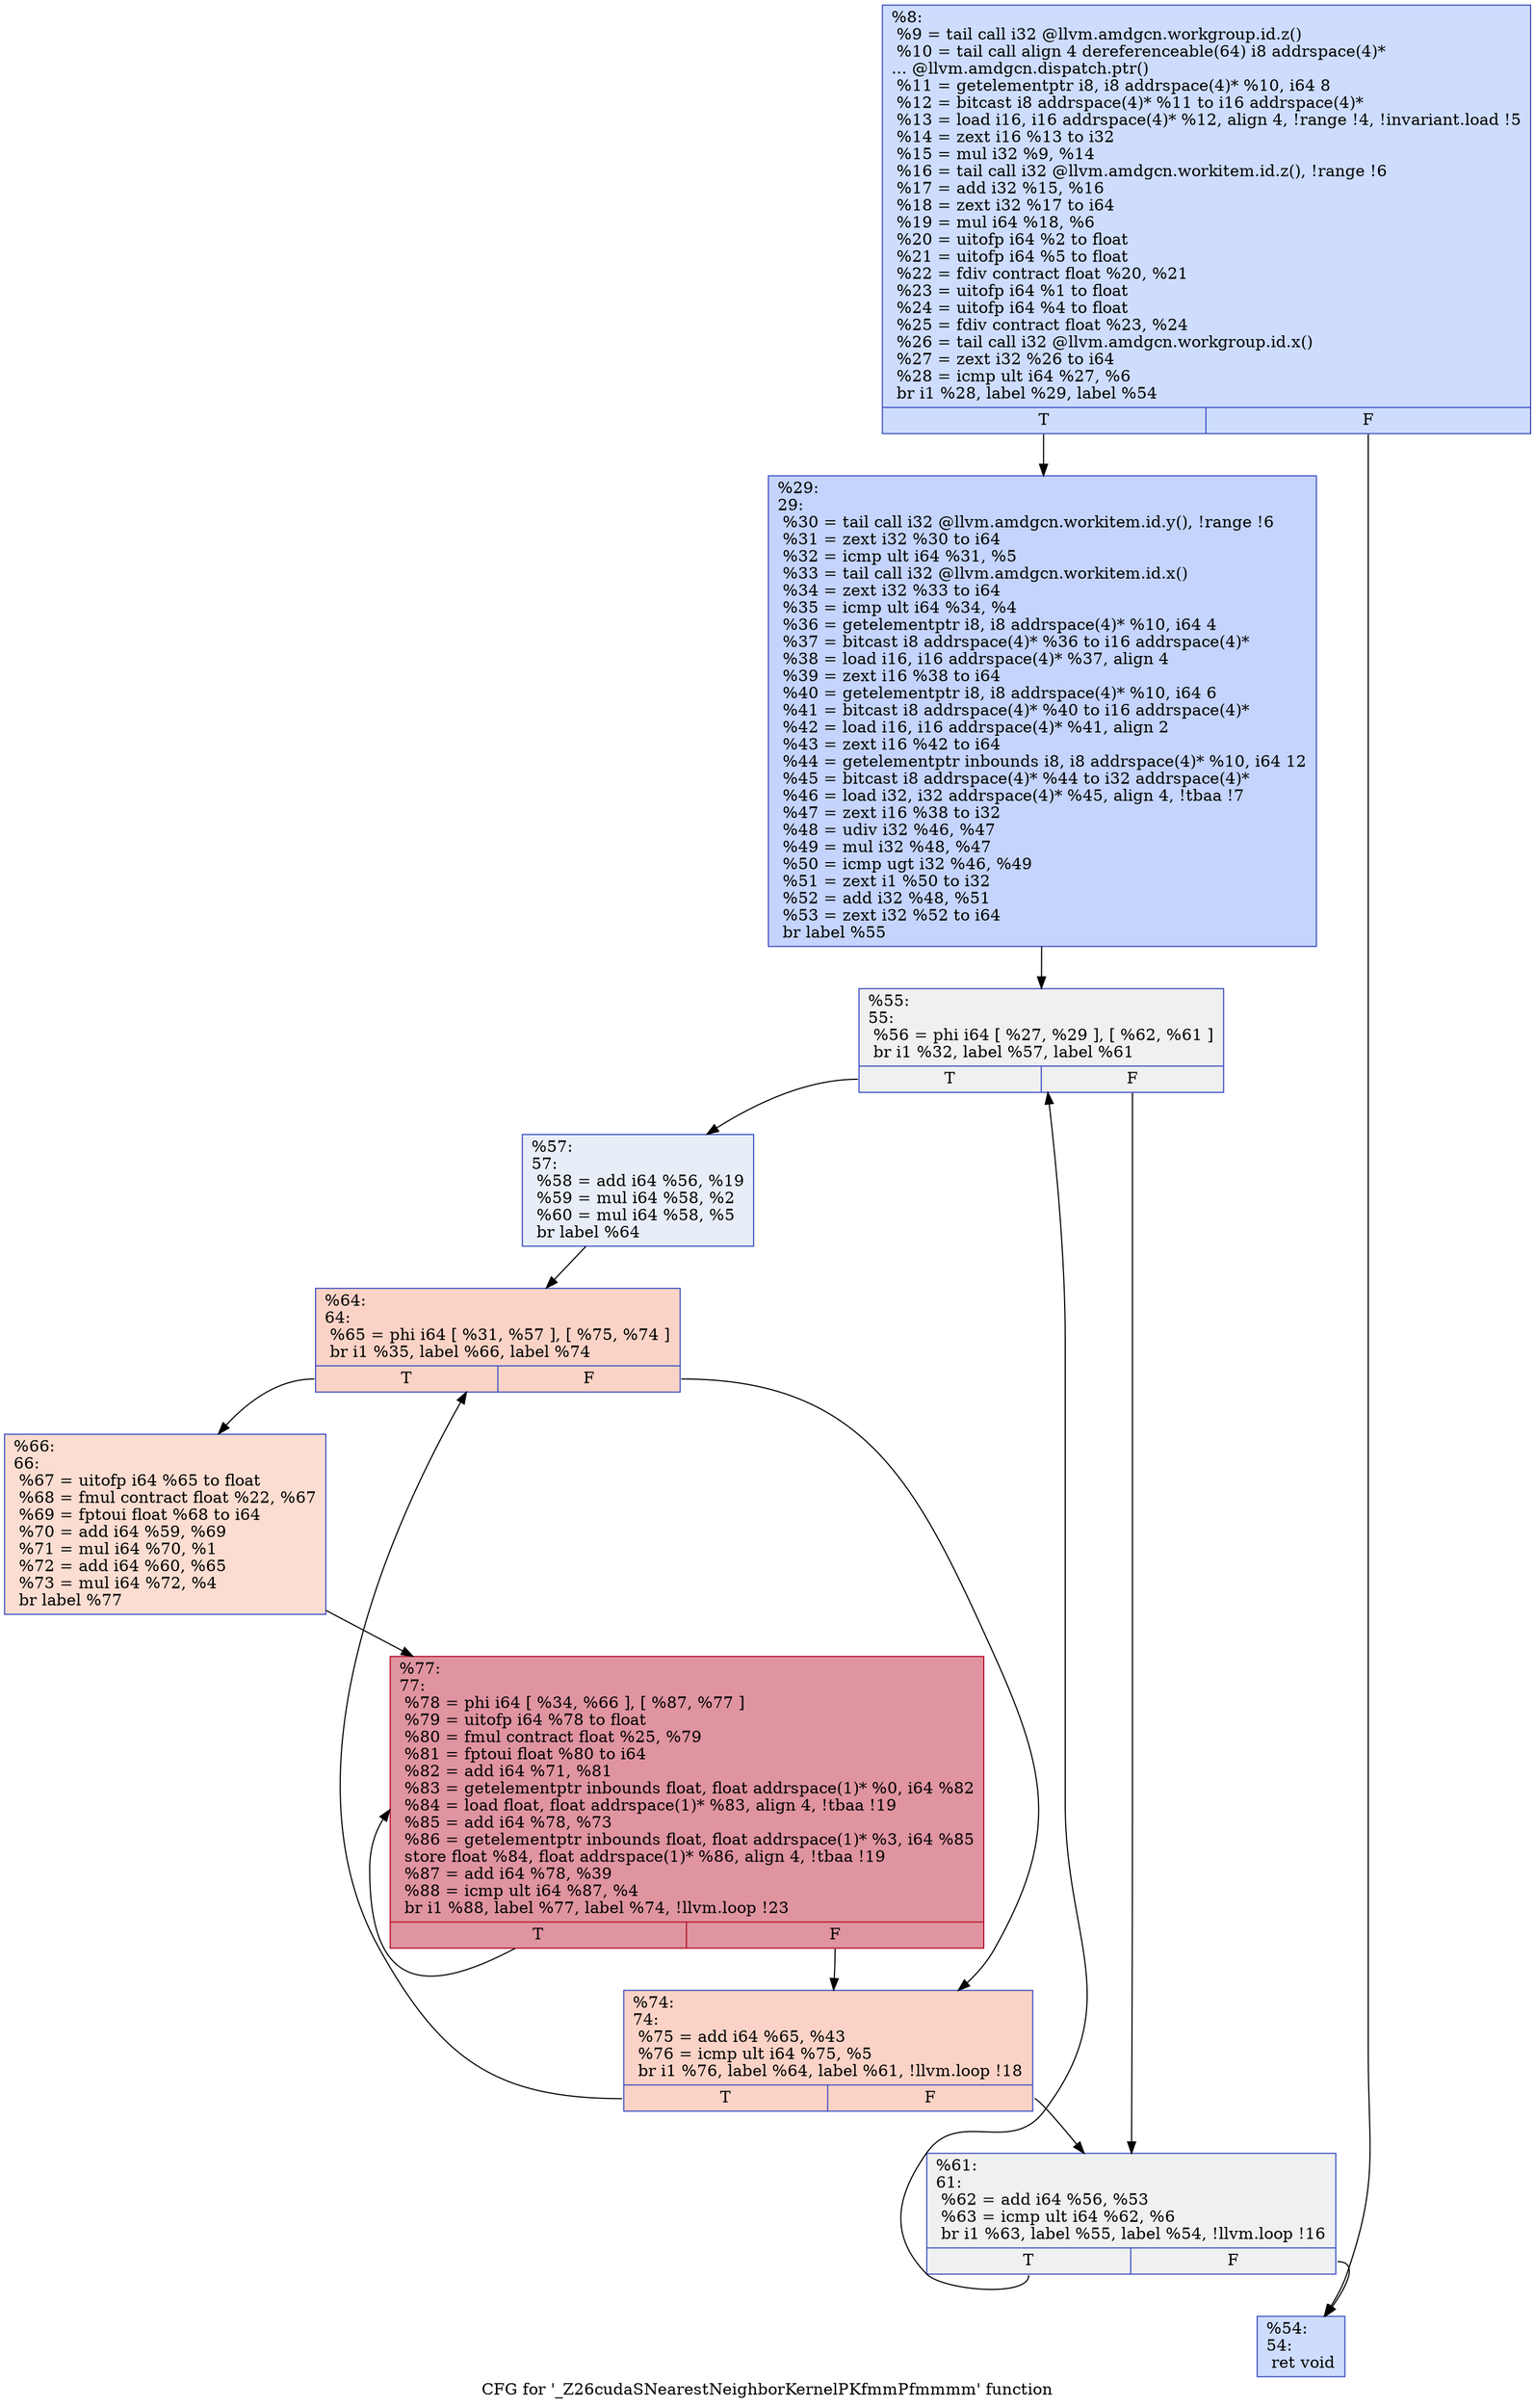digraph "CFG for '_Z26cudaSNearestNeighborKernelPKfmmPfmmmm' function" {
	label="CFG for '_Z26cudaSNearestNeighborKernelPKfmmPfmmmm' function";

	Node0x46f7fc0 [shape=record,color="#3d50c3ff", style=filled, fillcolor="#8fb1fe70",label="{%8:\l  %9 = tail call i32 @llvm.amdgcn.workgroup.id.z()\l  %10 = tail call align 4 dereferenceable(64) i8 addrspace(4)*\l... @llvm.amdgcn.dispatch.ptr()\l  %11 = getelementptr i8, i8 addrspace(4)* %10, i64 8\l  %12 = bitcast i8 addrspace(4)* %11 to i16 addrspace(4)*\l  %13 = load i16, i16 addrspace(4)* %12, align 4, !range !4, !invariant.load !5\l  %14 = zext i16 %13 to i32\l  %15 = mul i32 %9, %14\l  %16 = tail call i32 @llvm.amdgcn.workitem.id.z(), !range !6\l  %17 = add i32 %15, %16\l  %18 = zext i32 %17 to i64\l  %19 = mul i64 %18, %6\l  %20 = uitofp i64 %2 to float\l  %21 = uitofp i64 %5 to float\l  %22 = fdiv contract float %20, %21\l  %23 = uitofp i64 %1 to float\l  %24 = uitofp i64 %4 to float\l  %25 = fdiv contract float %23, %24\l  %26 = tail call i32 @llvm.amdgcn.workgroup.id.x()\l  %27 = zext i32 %26 to i64\l  %28 = icmp ult i64 %27, %6\l  br i1 %28, label %29, label %54\l|{<s0>T|<s1>F}}"];
	Node0x46f7fc0:s0 -> Node0x46fa560;
	Node0x46f7fc0:s1 -> Node0x46fa5f0;
	Node0x46fa560 [shape=record,color="#3d50c3ff", style=filled, fillcolor="#7a9df870",label="{%29:\l29:                                               \l  %30 = tail call i32 @llvm.amdgcn.workitem.id.y(), !range !6\l  %31 = zext i32 %30 to i64\l  %32 = icmp ult i64 %31, %5\l  %33 = tail call i32 @llvm.amdgcn.workitem.id.x()\l  %34 = zext i32 %33 to i64\l  %35 = icmp ult i64 %34, %4\l  %36 = getelementptr i8, i8 addrspace(4)* %10, i64 4\l  %37 = bitcast i8 addrspace(4)* %36 to i16 addrspace(4)*\l  %38 = load i16, i16 addrspace(4)* %37, align 4\l  %39 = zext i16 %38 to i64\l  %40 = getelementptr i8, i8 addrspace(4)* %10, i64 6\l  %41 = bitcast i8 addrspace(4)* %40 to i16 addrspace(4)*\l  %42 = load i16, i16 addrspace(4)* %41, align 2\l  %43 = zext i16 %42 to i64\l  %44 = getelementptr inbounds i8, i8 addrspace(4)* %10, i64 12\l  %45 = bitcast i8 addrspace(4)* %44 to i32 addrspace(4)*\l  %46 = load i32, i32 addrspace(4)* %45, align 4, !tbaa !7\l  %47 = zext i16 %38 to i32\l  %48 = udiv i32 %46, %47\l  %49 = mul i32 %48, %47\l  %50 = icmp ugt i32 %46, %49\l  %51 = zext i1 %50 to i32\l  %52 = add i32 %48, %51\l  %53 = zext i32 %52 to i64\l  br label %55\l}"];
	Node0x46fa560 -> Node0x46fbf10;
	Node0x46fa5f0 [shape=record,color="#3d50c3ff", style=filled, fillcolor="#8fb1fe70",label="{%54:\l54:                                               \l  ret void\l}"];
	Node0x46fbf10 [shape=record,color="#3d50c3ff", style=filled, fillcolor="#dbdcde70",label="{%55:\l55:                                               \l  %56 = phi i64 [ %27, %29 ], [ %62, %61 ]\l  br i1 %32, label %57, label %61\l|{<s0>T|<s1>F}}"];
	Node0x46fbf10:s0 -> Node0x46fc160;
	Node0x46fbf10:s1 -> Node0x46fc060;
	Node0x46fc160 [shape=record,color="#3d50c3ff", style=filled, fillcolor="#cbd8ee70",label="{%57:\l57:                                               \l  %58 = add i64 %56, %19\l  %59 = mul i64 %58, %2\l  %60 = mul i64 %58, %5\l  br label %64\l}"];
	Node0x46fc160 -> Node0x46fc450;
	Node0x46fc060 [shape=record,color="#3d50c3ff", style=filled, fillcolor="#dbdcde70",label="{%61:\l61:                                               \l  %62 = add i64 %56, %53\l  %63 = icmp ult i64 %62, %6\l  br i1 %63, label %55, label %54, !llvm.loop !16\l|{<s0>T|<s1>F}}"];
	Node0x46fc060:s0 -> Node0x46fbf10;
	Node0x46fc060:s1 -> Node0x46fa5f0;
	Node0x46fc450 [shape=record,color="#3d50c3ff", style=filled, fillcolor="#f59c7d70",label="{%64:\l64:                                               \l  %65 = phi i64 [ %31, %57 ], [ %75, %74 ]\l  br i1 %35, label %66, label %74\l|{<s0>T|<s1>F}}"];
	Node0x46fc450:s0 -> Node0x46fb150;
	Node0x46fc450:s1 -> Node0x46fb010;
	Node0x46fb150 [shape=record,color="#3d50c3ff", style=filled, fillcolor="#f7b39670",label="{%66:\l66:                                               \l  %67 = uitofp i64 %65 to float\l  %68 = fmul contract float %22, %67\l  %69 = fptoui float %68 to i64\l  %70 = add i64 %59, %69\l  %71 = mul i64 %70, %1\l  %72 = add i64 %60, %65\l  %73 = mul i64 %72, %4\l  br label %77\l}"];
	Node0x46fb150 -> Node0x46fd010;
	Node0x46fb010 [shape=record,color="#3d50c3ff", style=filled, fillcolor="#f59c7d70",label="{%74:\l74:                                               \l  %75 = add i64 %65, %43\l  %76 = icmp ult i64 %75, %5\l  br i1 %76, label %64, label %61, !llvm.loop !18\l|{<s0>T|<s1>F}}"];
	Node0x46fb010:s0 -> Node0x46fc450;
	Node0x46fb010:s1 -> Node0x46fc060;
	Node0x46fd010 [shape=record,color="#b70d28ff", style=filled, fillcolor="#b70d2870",label="{%77:\l77:                                               \l  %78 = phi i64 [ %34, %66 ], [ %87, %77 ]\l  %79 = uitofp i64 %78 to float\l  %80 = fmul contract float %25, %79\l  %81 = fptoui float %80 to i64\l  %82 = add i64 %71, %81\l  %83 = getelementptr inbounds float, float addrspace(1)* %0, i64 %82\l  %84 = load float, float addrspace(1)* %83, align 4, !tbaa !19\l  %85 = add i64 %78, %73\l  %86 = getelementptr inbounds float, float addrspace(1)* %3, i64 %85\l  store float %84, float addrspace(1)* %86, align 4, !tbaa !19\l  %87 = add i64 %78, %39\l  %88 = icmp ult i64 %87, %4\l  br i1 %88, label %77, label %74, !llvm.loop !23\l|{<s0>T|<s1>F}}"];
	Node0x46fd010:s0 -> Node0x46fd010;
	Node0x46fd010:s1 -> Node0x46fb010;
}
